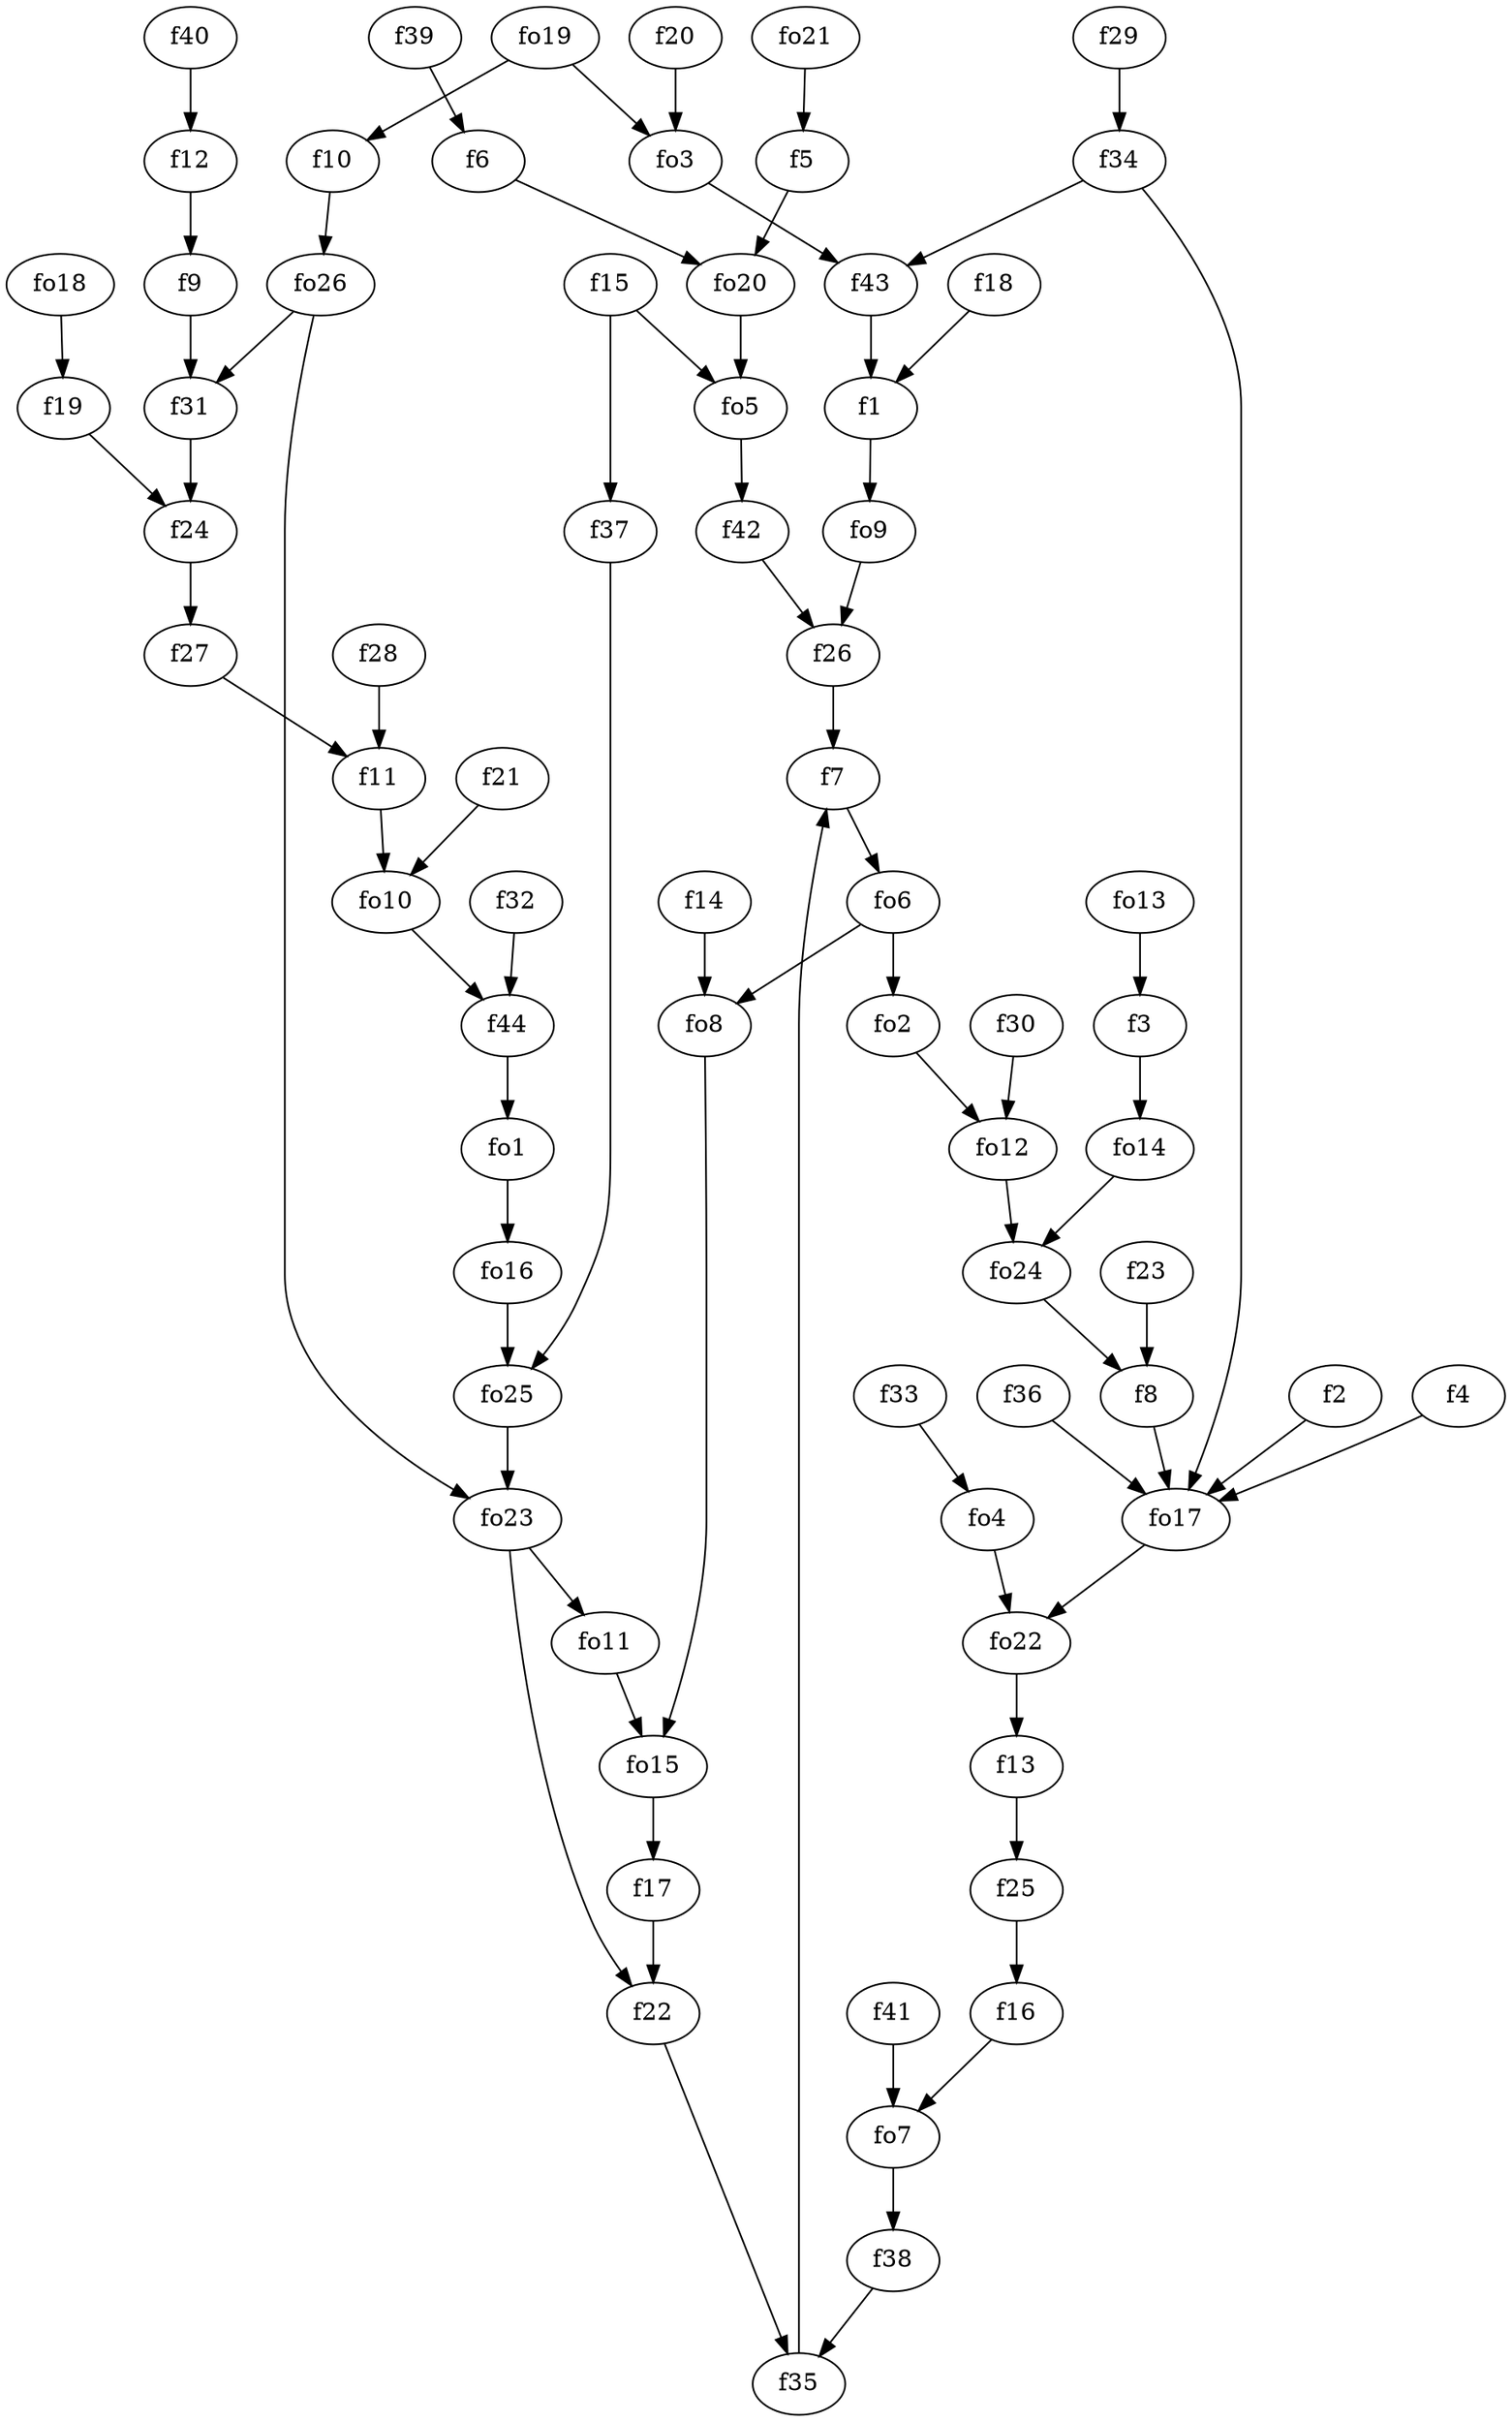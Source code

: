 strict digraph  {
f1;
f2;
f3;
f4;
f5;
f6;
f7;
f8;
f9;
f10;
f11;
f12;
f13;
f14;
f15;
f16;
f17;
f18;
f19;
f20;
f21;
f22;
f23;
f24;
f25;
f26;
f27;
f28;
f29;
f30;
f31;
f32;
f33;
f34;
f35;
f36;
f37;
f38;
f39;
f40;
f41;
f42;
f43;
f44;
fo1;
fo2;
fo3;
fo4;
fo5;
fo6;
fo7;
fo8;
fo9;
fo10;
fo11;
fo12;
fo13;
fo14;
fo15;
fo16;
fo17;
fo18;
fo19;
fo20;
fo21;
fo22;
fo23;
fo24;
fo25;
fo26;
f1 -> fo9  [weight=2];
f2 -> fo17  [weight=2];
f3 -> fo14  [weight=2];
f4 -> fo17  [weight=2];
f5 -> fo20  [weight=2];
f6 -> fo20  [weight=2];
f7 -> fo6  [weight=2];
f8 -> fo17  [weight=2];
f9 -> f31  [weight=2];
f10 -> fo26  [weight=2];
f11 -> fo10  [weight=2];
f12 -> f9  [weight=2];
f13 -> f25  [weight=2];
f14 -> fo8  [weight=2];
f15 -> fo5  [weight=2];
f15 -> f37  [weight=2];
f16 -> fo7  [weight=2];
f17 -> f22  [weight=2];
f18 -> f1  [weight=2];
f19 -> f24  [weight=2];
f20 -> fo3  [weight=2];
f21 -> fo10  [weight=2];
f22 -> f35  [weight=2];
f23 -> f8  [weight=2];
f24 -> f27  [weight=2];
f25 -> f16  [weight=2];
f26 -> f7  [weight=2];
f27 -> f11  [weight=2];
f28 -> f11  [weight=2];
f29 -> f34  [weight=2];
f30 -> fo12  [weight=2];
f31 -> f24  [weight=2];
f32 -> f44  [weight=2];
f33 -> fo4  [weight=2];
f34 -> fo17  [weight=2];
f34 -> f43  [weight=2];
f35 -> f7  [weight=2];
f36 -> fo17  [weight=2];
f37 -> fo25  [weight=2];
f38 -> f35  [weight=2];
f39 -> f6  [weight=2];
f40 -> f12  [weight=2];
f41 -> fo7  [weight=2];
f42 -> f26  [weight=2];
f43 -> f1  [weight=2];
f44 -> fo1  [weight=2];
fo1 -> fo16  [weight=2];
fo2 -> fo12  [weight=2];
fo3 -> f43  [weight=2];
fo4 -> fo22  [weight=2];
fo5 -> f42  [weight=2];
fo6 -> fo8  [weight=2];
fo6 -> fo2  [weight=2];
fo7 -> f38  [weight=2];
fo8 -> fo15  [weight=2];
fo9 -> f26  [weight=2];
fo10 -> f44  [weight=2];
fo11 -> fo15  [weight=2];
fo12 -> fo24  [weight=2];
fo13 -> f3  [weight=2];
fo14 -> fo24  [weight=2];
fo15 -> f17  [weight=2];
fo16 -> fo25  [weight=2];
fo17 -> fo22  [weight=2];
fo18 -> f19  [weight=2];
fo19 -> f10  [weight=2];
fo19 -> fo3  [weight=2];
fo20 -> fo5  [weight=2];
fo21 -> f5  [weight=2];
fo22 -> f13  [weight=2];
fo23 -> fo11  [weight=2];
fo23 -> f22  [weight=2];
fo24 -> f8  [weight=2];
fo25 -> fo23  [weight=2];
fo26 -> f31  [weight=2];
fo26 -> fo23  [weight=2];
}
